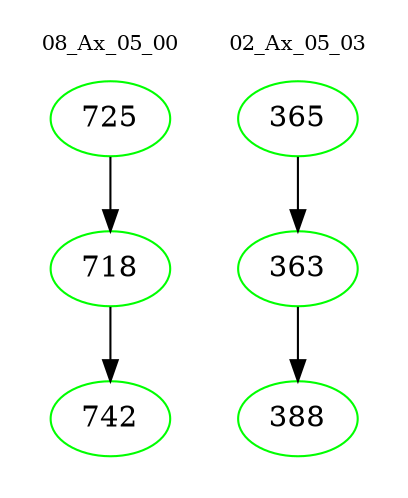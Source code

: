 digraph{
subgraph cluster_0 {
color = white
label = "08_Ax_05_00";
fontsize=10;
T0_725 [label="725", color="green"]
T0_725 -> T0_718 [color="black"]
T0_718 [label="718", color="green"]
T0_718 -> T0_742 [color="black"]
T0_742 [label="742", color="green"]
}
subgraph cluster_1 {
color = white
label = "02_Ax_05_03";
fontsize=10;
T1_365 [label="365", color="green"]
T1_365 -> T1_363 [color="black"]
T1_363 [label="363", color="green"]
T1_363 -> T1_388 [color="black"]
T1_388 [label="388", color="green"]
}
}
